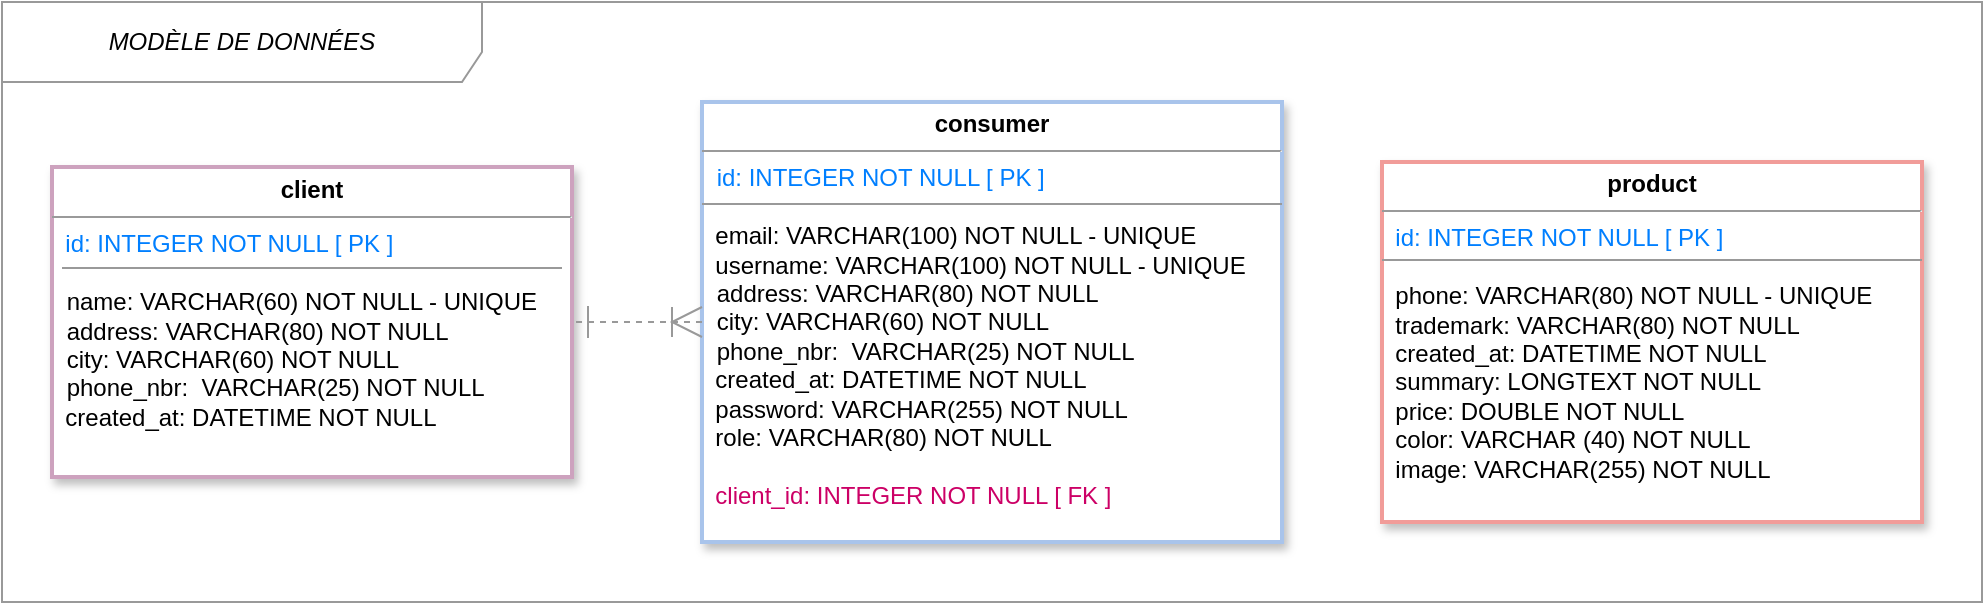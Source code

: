 <mxfile version="14.6.12" type="device"><diagram id="zo3Z8OIjbRjMRSa6nkiR" name="Page-1"><mxGraphModel dx="1079" dy="597" grid="1" gridSize="10" guides="1" tooltips="1" connect="1" arrows="1" fold="1" page="1" pageScale="1" pageWidth="827" pageHeight="1169" math="0" shadow="0"><root><mxCell id="0"/><mxCell id="1" parent="0"/><mxCell id="fkjt4uzKcZgQRxpVQ1lF-1" value="MODÈLE DE DONNÉES" style="shape=umlFrame;whiteSpace=wrap;html=1;width=240;height=40;fillColor=#FFFFFF;swimlaneFillColor=#ffffff;strokeColor=#999999;fontSize=12;fontStyle=2" parent="1" vertex="1"><mxGeometry x="170" y="80" width="990" height="300" as="geometry"/></mxCell><mxCell id="fkjt4uzKcZgQRxpVQ1lF-3" value="&lt;p style=&quot;margin: 0px ; margin-top: 4px ; text-align: center&quot;&gt;&lt;b&gt;consumer&lt;/b&gt;&lt;/p&gt;&lt;hr size=&quot;1&quot;&gt;&lt;p style=&quot;margin: 0px ; margin-left: 4px&quot;&gt;&lt;span style=&quot;color: rgb(0 , 127 , 255)&quot;&gt;&amp;nbsp;id: INTEGER NOT NULL [ PK ]&lt;/span&gt;&lt;/p&gt;&lt;p style=&quot;margin: 0px ; margin-left: 4px&quot;&gt;&lt;br&gt;&lt;/p&gt;&amp;nbsp; email: VARCHAR(100) NOT NULL - UNIQUE&lt;span&gt;&amp;nbsp;&lt;/span&gt;&lt;br&gt;&amp;nbsp; username: VARCHAR(100) NOT NULL - UNIQUE&lt;br&gt;&lt;p style=&quot;margin: 0px 0px 0px 4px&quot;&gt;&amp;nbsp;&lt;span&gt;address: VARCHAR(80) NOT NULL&lt;/span&gt;&lt;br&gt;&lt;/p&gt;&lt;p style=&quot;margin: 0px 0px 0px 4px&quot;&gt;&amp;nbsp;city: VARCHAR(60) NOT NULL&lt;/p&gt;&lt;p style=&quot;margin: 0px 0px 0px 4px&quot;&gt;&amp;nbsp;phone_nbr:&amp;nbsp;&amp;nbsp;VARCHAR(25) NOT NULL&lt;/p&gt;&amp;nbsp; created_at: DATETIME NOT NULL&lt;br&gt;&amp;nbsp; password: VARCHAR(255) NOT NULL&lt;br&gt;&amp;nbsp; role: VARCHAR(80) NOT NULL&lt;span&gt;&amp;nbsp;&lt;/span&gt;&lt;br&gt;&lt;p style=&quot;margin: 0px 0px 0px 4px&quot;&gt;&lt;br&gt;&lt;/p&gt;&amp;nbsp;&amp;nbsp;&lt;span style=&quot;color: rgb(204 , 0 , 102)&quot;&gt;client_id:&amp;nbsp;&lt;/span&gt;&lt;span style=&quot;color: rgb(204 , 0 , 102)&quot;&gt;INTEGER NOT NULL [ FK ]&lt;/span&gt;" style="verticalAlign=top;align=left;overflow=fill;fontSize=12;fontFamily=Helvetica;html=1;gradientDirection=north;strokeWidth=2;rounded=0;shadow=1;strokeColor=#A9C4EB;" parent="1" vertex="1"><mxGeometry x="520" y="130" width="290" height="220" as="geometry"/></mxCell><mxCell id="fkjt4uzKcZgQRxpVQ1lF-9" value="&lt;p style=&quot;margin: 0px ; margin-top: 4px ; text-align: center&quot;&gt;&lt;b&gt;client&lt;/b&gt;&lt;/p&gt;&lt;hr size=&quot;1&quot;&gt;&lt;span style=&quot;color: rgb(0 , 127 , 255)&quot;&gt;&amp;nbsp; id: INTEGER NOT NULL [ PK ]&lt;/span&gt;&lt;br style=&quot;color: rgb(0 , 127 , 255)&quot;&gt;&lt;p style=&quot;margin: 0px ; margin-left: 4px&quot;&gt;&lt;font color=&quot;#007fff&quot;&gt;&amp;nbsp;&lt;/font&gt;&lt;br&gt;&lt;/p&gt;&lt;p style=&quot;margin: 0px ; margin-left: 4px&quot;&gt;&lt;span&gt;&amp;nbsp;name: VARCHAR(60) NOT NULL - UNIQUE&lt;/span&gt;&lt;/p&gt;&lt;p style=&quot;margin: 0px ; margin-left: 4px&quot;&gt;&lt;span&gt;&amp;nbsp;address: VARCHAR(80) NOT NULL&lt;/span&gt;&lt;/p&gt;&lt;p style=&quot;margin: 0px 0px 0px 4px&quot;&gt;&amp;nbsp;city: VARCHAR(60) NOT NULL&lt;/p&gt;&lt;p style=&quot;margin: 0px ; margin-left: 4px&quot;&gt;&lt;span&gt;&amp;nbsp;phone_nbr: &lt;/span&gt;&lt;span&gt;&amp;nbsp;VARCHAR(25) NOT NULL&lt;/span&gt;&lt;/p&gt;&amp;nbsp; created_at: DATETIME NOT NULL" style="verticalAlign=top;align=left;overflow=fill;fontSize=12;fontFamily=Helvetica;html=1;fillColor=#FFFFFF;strokeWidth=2;shadow=1;strokeColor=#CDA2BE;" parent="1" vertex="1"><mxGeometry x="195" y="162.5" width="260" height="155" as="geometry"/></mxCell><mxCell id="fkjt4uzKcZgQRxpVQ1lF-15" value="&lt;p style=&quot;margin: 0px ; margin-top: 4px ; text-align: center&quot;&gt;&lt;b&gt;product&lt;/b&gt;&lt;/p&gt;&lt;hr size=&quot;1&quot;&gt;&lt;span style=&quot;color: rgb(0 , 127 , 255)&quot;&gt;&amp;nbsp; id: INTEGER NOT NULL [ PK ]&lt;/span&gt;&lt;br style=&quot;color: rgb(0 , 127 , 255)&quot;&gt;&lt;p style=&quot;margin: 0px ; margin-left: 4px&quot;&gt;&lt;font color=&quot;#007fff&quot;&gt;&amp;nbsp;&lt;/font&gt;&lt;/p&gt;&amp;nbsp; phone: VARCHAR(80) NOT NULL - UNIQUE&amp;nbsp;&lt;br&gt;&amp;nbsp; trademark: VARCHAR(80) NOT NULL&lt;br&gt;&amp;nbsp; created_at: DATETIME NOT NULL&lt;br&gt;&amp;nbsp; summary: LONGTEXT NOT NULL&lt;br&gt;&amp;nbsp; price: DOUBLE NOT NULL&lt;br&gt;&amp;nbsp; color: VARCHAR (40) NOT NULL&lt;br&gt;&amp;nbsp; image: VARCHAR(255) NOT NULL&lt;br&gt;&lt;p style=&quot;margin: 0px ; margin-left: 4px&quot;&gt;&lt;font color=&quot;#007FFF&quot;&gt;&lt;br&gt;&lt;/font&gt;&lt;/p&gt;" style="verticalAlign=top;align=left;overflow=fill;fontSize=12;fontFamily=Helvetica;html=1;fillColor=#FFFFFF;strokeWidth=2;shadow=1;strokeColor=#F19C99;" parent="1" vertex="1"><mxGeometry x="860" y="160" width="270" height="180" as="geometry"/></mxCell><mxCell id="fkjt4uzKcZgQRxpVQ1lF-25" value="" style="line;strokeWidth=1;fillColor=none;align=left;verticalAlign=middle;spacingTop=-1;spacingLeft=3;spacingRight=3;rotatable=0;labelPosition=right;points=[];portConstraint=eastwest;strokeColor=#999999;" parent="1" vertex="1"><mxGeometry x="520" y="177" width="290" height="8" as="geometry"/></mxCell><mxCell id="fkjt4uzKcZgQRxpVQ1lF-26" value="" style="line;strokeWidth=1;fillColor=none;align=left;verticalAlign=middle;spacingTop=-1;spacingLeft=3;spacingRight=3;rotatable=0;labelPosition=right;points=[];portConstraint=eastwest;strokeColor=#999999;" parent="1" vertex="1"><mxGeometry x="200" y="209" width="250" height="8" as="geometry"/></mxCell><mxCell id="fkjt4uzKcZgQRxpVQ1lF-28" value="" style="line;strokeWidth=1;fillColor=none;align=left;verticalAlign=middle;spacingTop=-1;spacingLeft=3;spacingRight=3;rotatable=0;labelPosition=right;points=[];portConstraint=eastwest;strokeColor=#999999;" parent="1" vertex="1"><mxGeometry x="860" y="205" width="270" height="8" as="geometry"/></mxCell><mxCell id="fkjt4uzKcZgQRxpVQ1lF-34" value="" style="endArrow=ERone;dashed=1;html=1;exitX=0;exitY=0.5;exitDx=0;exitDy=0;startArrow=ERoneToMany;startFill=0;startSize=13;endFill=0;endSize=14;strokeColor=#999999;entryX=1;entryY=0.5;entryDx=0;entryDy=0;" parent="1" source="fkjt4uzKcZgQRxpVQ1lF-3" target="fkjt4uzKcZgQRxpVQ1lF-9" edge="1"><mxGeometry width="50" height="50" relative="1" as="geometry"><mxPoint x="530" y="194.5" as="sourcePoint"/><mxPoint x="450" y="220" as="targetPoint"/><Array as="points"/></mxGeometry></mxCell></root></mxGraphModel></diagram></mxfile>